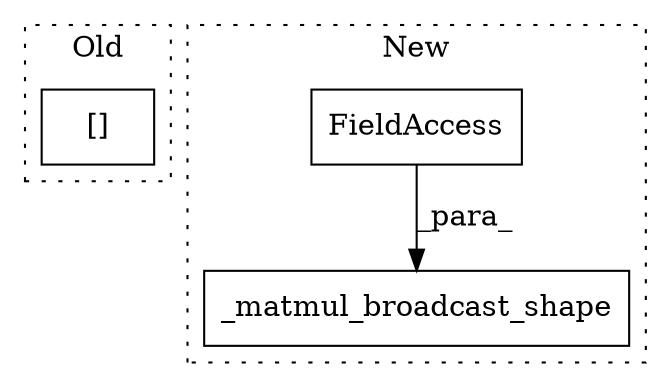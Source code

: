 digraph G {
subgraph cluster0 {
1 [label="[]" a="2" s="12713,12722" l="4,1" shape="box"];
label = "Old";
style="dotted";
}
subgraph cluster1 {
2 [label="_matmul_broadcast_shape" a="32" s="12647,12691" l="24,1" shape="box"];
3 [label="FieldAccess" a="22" s="12682" l="9" shape="box"];
label = "New";
style="dotted";
}
3 -> 2 [label="_para_"];
}